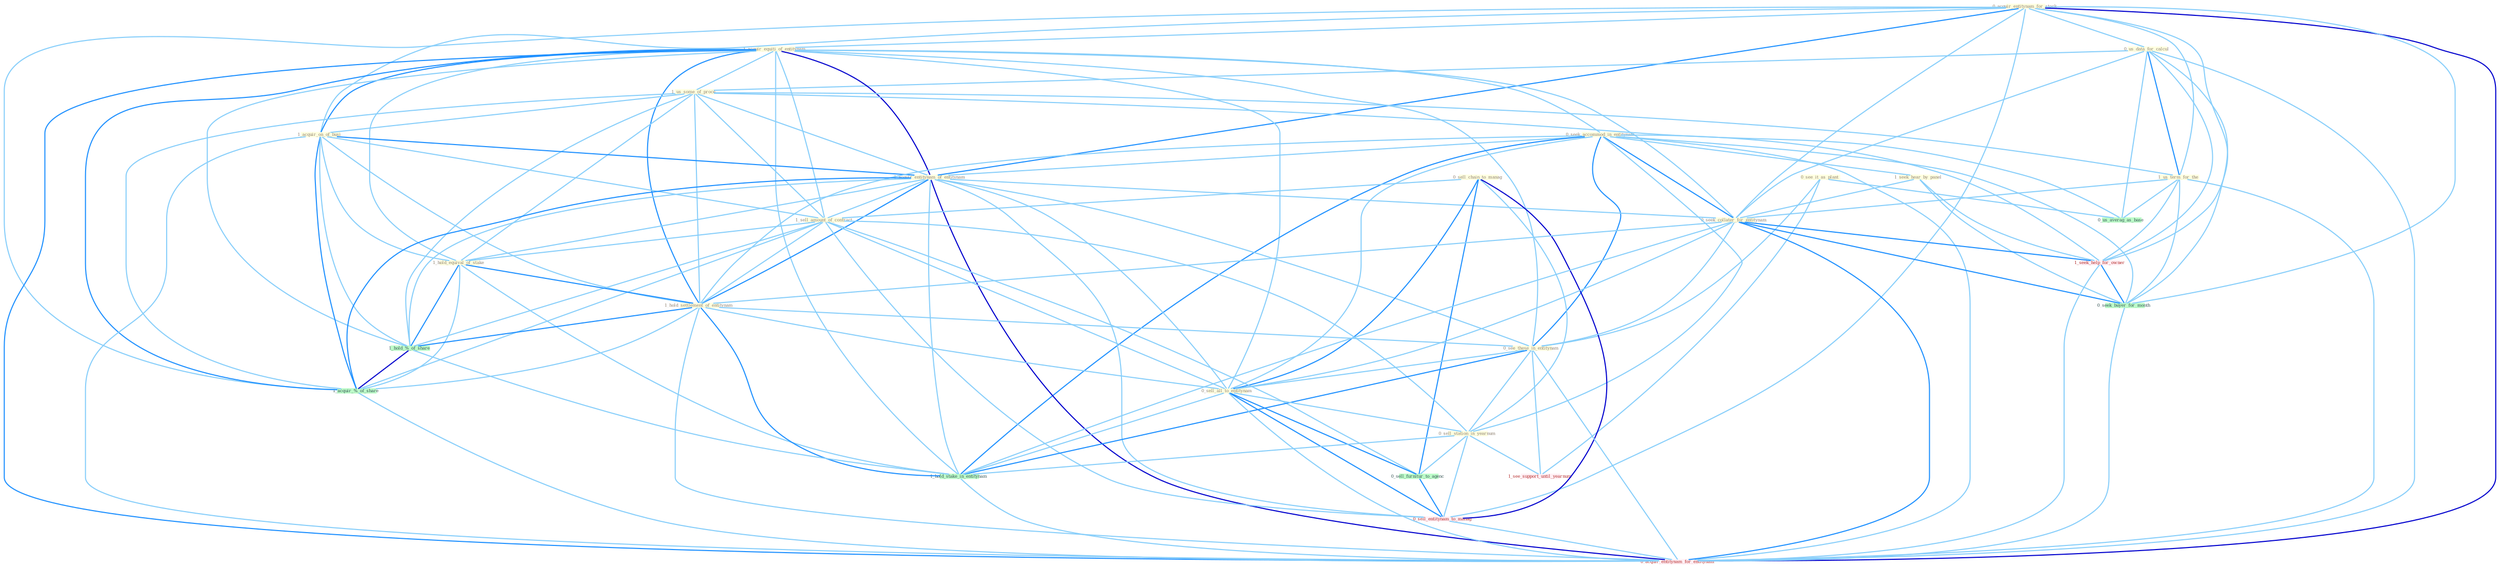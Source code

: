 Graph G{ 
    node
    [shape=polygon,style=filled,width=.5,height=.06,color="#BDFCC9",fixedsize=true,fontsize=4,
    fontcolor="#2f4f4f"];
    {node
    [color="#ffffe0", fontcolor="#8b7d6b"] "0_acquir_entitynam_for_stock " "0_us_data_for_calcul " "1_acquir_equiti_of_entitynam " "1_us_some_of_proce " "1_acquir_on_of_busi " "0_see_it_as_plant " "1_us_term_for_the " "0_seek_accommod_in_entitynam " "1_acquir_entitynam_of_entitynam " "0_sell_chain_to_manag " "1_sell_amount_of_contract " "1_seek_hear_by_panel " "1_hold_equival_of_stake " "0_seek_collater_for_entitynam " "1_hold_settlement_of_entitynam " "0_see_these_in_entitynam " "0_sell_all_to_entitynam " "0_sell_station_in_yearnum "}
{node [color="#fff0f5", fontcolor="#b22222"] "1_seek_help_for_owner " "1_see_support_until_yearnum " "0_sell_entitynam_to_manag " "0_acquir_entitynam_for_entitynam "}
edge [color="#B0E2FF"];

	"0_acquir_entitynam_for_stock " -- "0_us_data_for_calcul " [w="1", color="#87cefa" ];
	"0_acquir_entitynam_for_stock " -- "1_acquir_equiti_of_entitynam " [w="1", color="#87cefa" ];
	"0_acquir_entitynam_for_stock " -- "1_acquir_on_of_busi " [w="1", color="#87cefa" ];
	"0_acquir_entitynam_for_stock " -- "1_us_term_for_the " [w="1", color="#87cefa" ];
	"0_acquir_entitynam_for_stock " -- "1_acquir_entitynam_of_entitynam " [w="2", color="#1e90ff" , len=0.8];
	"0_acquir_entitynam_for_stock " -- "0_seek_collater_for_entitynam " [w="1", color="#87cefa" ];
	"0_acquir_entitynam_for_stock " -- "1_seek_help_for_owner " [w="1", color="#87cefa" ];
	"0_acquir_entitynam_for_stock " -- "0_seek_buyer_for_month " [w="1", color="#87cefa" ];
	"0_acquir_entitynam_for_stock " -- "1_acquir_%_of_share " [w="1", color="#87cefa" ];
	"0_acquir_entitynam_for_stock " -- "0_sell_entitynam_to_manag " [w="1", color="#87cefa" ];
	"0_acquir_entitynam_for_stock " -- "0_acquir_entitynam_for_entitynam " [w="3", color="#0000cd" , len=0.6];
	"0_us_data_for_calcul " -- "1_us_some_of_proce " [w="1", color="#87cefa" ];
	"0_us_data_for_calcul " -- "1_us_term_for_the " [w="2", color="#1e90ff" , len=0.8];
	"0_us_data_for_calcul " -- "0_seek_collater_for_entitynam " [w="1", color="#87cefa" ];
	"0_us_data_for_calcul " -- "1_seek_help_for_owner " [w="1", color="#87cefa" ];
	"0_us_data_for_calcul " -- "0_seek_buyer_for_month " [w="1", color="#87cefa" ];
	"0_us_data_for_calcul " -- "0_us_averag_as_base " [w="1", color="#87cefa" ];
	"0_us_data_for_calcul " -- "0_acquir_entitynam_for_entitynam " [w="1", color="#87cefa" ];
	"1_acquir_equiti_of_entitynam " -- "1_us_some_of_proce " [w="1", color="#87cefa" ];
	"1_acquir_equiti_of_entitynam " -- "1_acquir_on_of_busi " [w="2", color="#1e90ff" , len=0.8];
	"1_acquir_equiti_of_entitynam " -- "0_seek_accommod_in_entitynam " [w="1", color="#87cefa" ];
	"1_acquir_equiti_of_entitynam " -- "1_acquir_entitynam_of_entitynam " [w="3", color="#0000cd" , len=0.6];
	"1_acquir_equiti_of_entitynam " -- "1_sell_amount_of_contract " [w="1", color="#87cefa" ];
	"1_acquir_equiti_of_entitynam " -- "1_hold_equival_of_stake " [w="1", color="#87cefa" ];
	"1_acquir_equiti_of_entitynam " -- "0_seek_collater_for_entitynam " [w="1", color="#87cefa" ];
	"1_acquir_equiti_of_entitynam " -- "1_hold_settlement_of_entitynam " [w="2", color="#1e90ff" , len=0.8];
	"1_acquir_equiti_of_entitynam " -- "0_see_these_in_entitynam " [w="1", color="#87cefa" ];
	"1_acquir_equiti_of_entitynam " -- "0_sell_all_to_entitynam " [w="1", color="#87cefa" ];
	"1_acquir_equiti_of_entitynam " -- "1_hold_%_of_share " [w="1", color="#87cefa" ];
	"1_acquir_equiti_of_entitynam " -- "1_hold_stake_in_entitynam " [w="1", color="#87cefa" ];
	"1_acquir_equiti_of_entitynam " -- "1_acquir_%_of_share " [w="2", color="#1e90ff" , len=0.8];
	"1_acquir_equiti_of_entitynam " -- "0_acquir_entitynam_for_entitynam " [w="2", color="#1e90ff" , len=0.8];
	"1_us_some_of_proce " -- "1_acquir_on_of_busi " [w="1", color="#87cefa" ];
	"1_us_some_of_proce " -- "1_us_term_for_the " [w="1", color="#87cefa" ];
	"1_us_some_of_proce " -- "1_acquir_entitynam_of_entitynam " [w="1", color="#87cefa" ];
	"1_us_some_of_proce " -- "1_sell_amount_of_contract " [w="1", color="#87cefa" ];
	"1_us_some_of_proce " -- "1_hold_equival_of_stake " [w="1", color="#87cefa" ];
	"1_us_some_of_proce " -- "1_hold_settlement_of_entitynam " [w="1", color="#87cefa" ];
	"1_us_some_of_proce " -- "1_hold_%_of_share " [w="1", color="#87cefa" ];
	"1_us_some_of_proce " -- "1_acquir_%_of_share " [w="1", color="#87cefa" ];
	"1_us_some_of_proce " -- "0_us_averag_as_base " [w="1", color="#87cefa" ];
	"1_acquir_on_of_busi " -- "1_acquir_entitynam_of_entitynam " [w="2", color="#1e90ff" , len=0.8];
	"1_acquir_on_of_busi " -- "1_sell_amount_of_contract " [w="1", color="#87cefa" ];
	"1_acquir_on_of_busi " -- "1_hold_equival_of_stake " [w="1", color="#87cefa" ];
	"1_acquir_on_of_busi " -- "1_hold_settlement_of_entitynam " [w="1", color="#87cefa" ];
	"1_acquir_on_of_busi " -- "1_hold_%_of_share " [w="1", color="#87cefa" ];
	"1_acquir_on_of_busi " -- "1_acquir_%_of_share " [w="2", color="#1e90ff" , len=0.8];
	"1_acquir_on_of_busi " -- "0_acquir_entitynam_for_entitynam " [w="1", color="#87cefa" ];
	"0_see_it_as_plant " -- "0_see_these_in_entitynam " [w="1", color="#87cefa" ];
	"0_see_it_as_plant " -- "1_see_support_until_yearnum " [w="1", color="#87cefa" ];
	"0_see_it_as_plant " -- "0_us_averag_as_base " [w="1", color="#87cefa" ];
	"1_us_term_for_the " -- "0_seek_collater_for_entitynam " [w="1", color="#87cefa" ];
	"1_us_term_for_the " -- "1_seek_help_for_owner " [w="1", color="#87cefa" ];
	"1_us_term_for_the " -- "0_seek_buyer_for_month " [w="1", color="#87cefa" ];
	"1_us_term_for_the " -- "0_us_averag_as_base " [w="1", color="#87cefa" ];
	"1_us_term_for_the " -- "0_acquir_entitynam_for_entitynam " [w="1", color="#87cefa" ];
	"0_seek_accommod_in_entitynam " -- "1_acquir_entitynam_of_entitynam " [w="1", color="#87cefa" ];
	"0_seek_accommod_in_entitynam " -- "1_seek_hear_by_panel " [w="1", color="#87cefa" ];
	"0_seek_accommod_in_entitynam " -- "0_seek_collater_for_entitynam " [w="2", color="#1e90ff" , len=0.8];
	"0_seek_accommod_in_entitynam " -- "1_hold_settlement_of_entitynam " [w="1", color="#87cefa" ];
	"0_seek_accommod_in_entitynam " -- "0_see_these_in_entitynam " [w="2", color="#1e90ff" , len=0.8];
	"0_seek_accommod_in_entitynam " -- "0_sell_all_to_entitynam " [w="1", color="#87cefa" ];
	"0_seek_accommod_in_entitynam " -- "0_sell_station_in_yearnum " [w="1", color="#87cefa" ];
	"0_seek_accommod_in_entitynam " -- "1_hold_stake_in_entitynam " [w="2", color="#1e90ff" , len=0.8];
	"0_seek_accommod_in_entitynam " -- "1_seek_help_for_owner " [w="1", color="#87cefa" ];
	"0_seek_accommod_in_entitynam " -- "0_seek_buyer_for_month " [w="1", color="#87cefa" ];
	"0_seek_accommod_in_entitynam " -- "0_acquir_entitynam_for_entitynam " [w="1", color="#87cefa" ];
	"1_acquir_entitynam_of_entitynam " -- "1_sell_amount_of_contract " [w="1", color="#87cefa" ];
	"1_acquir_entitynam_of_entitynam " -- "1_hold_equival_of_stake " [w="1", color="#87cefa" ];
	"1_acquir_entitynam_of_entitynam " -- "0_seek_collater_for_entitynam " [w="1", color="#87cefa" ];
	"1_acquir_entitynam_of_entitynam " -- "1_hold_settlement_of_entitynam " [w="2", color="#1e90ff" , len=0.8];
	"1_acquir_entitynam_of_entitynam " -- "0_see_these_in_entitynam " [w="1", color="#87cefa" ];
	"1_acquir_entitynam_of_entitynam " -- "0_sell_all_to_entitynam " [w="1", color="#87cefa" ];
	"1_acquir_entitynam_of_entitynam " -- "1_hold_%_of_share " [w="1", color="#87cefa" ];
	"1_acquir_entitynam_of_entitynam " -- "1_hold_stake_in_entitynam " [w="1", color="#87cefa" ];
	"1_acquir_entitynam_of_entitynam " -- "1_acquir_%_of_share " [w="2", color="#1e90ff" , len=0.8];
	"1_acquir_entitynam_of_entitynam " -- "0_sell_entitynam_to_manag " [w="1", color="#87cefa" ];
	"1_acquir_entitynam_of_entitynam " -- "0_acquir_entitynam_for_entitynam " [w="3", color="#0000cd" , len=0.6];
	"0_sell_chain_to_manag " -- "1_sell_amount_of_contract " [w="1", color="#87cefa" ];
	"0_sell_chain_to_manag " -- "0_sell_all_to_entitynam " [w="2", color="#1e90ff" , len=0.8];
	"0_sell_chain_to_manag " -- "0_sell_station_in_yearnum " [w="1", color="#87cefa" ];
	"0_sell_chain_to_manag " -- "0_sell_furnitur_to_agenc " [w="2", color="#1e90ff" , len=0.8];
	"0_sell_chain_to_manag " -- "0_sell_entitynam_to_manag " [w="3", color="#0000cd" , len=0.6];
	"1_sell_amount_of_contract " -- "1_hold_equival_of_stake " [w="1", color="#87cefa" ];
	"1_sell_amount_of_contract " -- "1_hold_settlement_of_entitynam " [w="1", color="#87cefa" ];
	"1_sell_amount_of_contract " -- "0_sell_all_to_entitynam " [w="1", color="#87cefa" ];
	"1_sell_amount_of_contract " -- "0_sell_station_in_yearnum " [w="1", color="#87cefa" ];
	"1_sell_amount_of_contract " -- "1_hold_%_of_share " [w="1", color="#87cefa" ];
	"1_sell_amount_of_contract " -- "1_acquir_%_of_share " [w="1", color="#87cefa" ];
	"1_sell_amount_of_contract " -- "0_sell_furnitur_to_agenc " [w="1", color="#87cefa" ];
	"1_sell_amount_of_contract " -- "0_sell_entitynam_to_manag " [w="1", color="#87cefa" ];
	"1_seek_hear_by_panel " -- "0_seek_collater_for_entitynam " [w="1", color="#87cefa" ];
	"1_seek_hear_by_panel " -- "1_seek_help_for_owner " [w="1", color="#87cefa" ];
	"1_seek_hear_by_panel " -- "0_seek_buyer_for_month " [w="1", color="#87cefa" ];
	"1_hold_equival_of_stake " -- "1_hold_settlement_of_entitynam " [w="2", color="#1e90ff" , len=0.8];
	"1_hold_equival_of_stake " -- "1_hold_%_of_share " [w="2", color="#1e90ff" , len=0.8];
	"1_hold_equival_of_stake " -- "1_hold_stake_in_entitynam " [w="1", color="#87cefa" ];
	"1_hold_equival_of_stake " -- "1_acquir_%_of_share " [w="1", color="#87cefa" ];
	"0_seek_collater_for_entitynam " -- "1_hold_settlement_of_entitynam " [w="1", color="#87cefa" ];
	"0_seek_collater_for_entitynam " -- "0_see_these_in_entitynam " [w="1", color="#87cefa" ];
	"0_seek_collater_for_entitynam " -- "0_sell_all_to_entitynam " [w="1", color="#87cefa" ];
	"0_seek_collater_for_entitynam " -- "1_hold_stake_in_entitynam " [w="1", color="#87cefa" ];
	"0_seek_collater_for_entitynam " -- "1_seek_help_for_owner " [w="2", color="#1e90ff" , len=0.8];
	"0_seek_collater_for_entitynam " -- "0_seek_buyer_for_month " [w="2", color="#1e90ff" , len=0.8];
	"0_seek_collater_for_entitynam " -- "0_acquir_entitynam_for_entitynam " [w="2", color="#1e90ff" , len=0.8];
	"1_hold_settlement_of_entitynam " -- "0_see_these_in_entitynam " [w="1", color="#87cefa" ];
	"1_hold_settlement_of_entitynam " -- "0_sell_all_to_entitynam " [w="1", color="#87cefa" ];
	"1_hold_settlement_of_entitynam " -- "1_hold_%_of_share " [w="2", color="#1e90ff" , len=0.8];
	"1_hold_settlement_of_entitynam " -- "1_hold_stake_in_entitynam " [w="2", color="#1e90ff" , len=0.8];
	"1_hold_settlement_of_entitynam " -- "1_acquir_%_of_share " [w="1", color="#87cefa" ];
	"1_hold_settlement_of_entitynam " -- "0_acquir_entitynam_for_entitynam " [w="1", color="#87cefa" ];
	"0_see_these_in_entitynam " -- "0_sell_all_to_entitynam " [w="1", color="#87cefa" ];
	"0_see_these_in_entitynam " -- "0_sell_station_in_yearnum " [w="1", color="#87cefa" ];
	"0_see_these_in_entitynam " -- "1_hold_stake_in_entitynam " [w="2", color="#1e90ff" , len=0.8];
	"0_see_these_in_entitynam " -- "1_see_support_until_yearnum " [w="1", color="#87cefa" ];
	"0_see_these_in_entitynam " -- "0_acquir_entitynam_for_entitynam " [w="1", color="#87cefa" ];
	"0_sell_all_to_entitynam " -- "0_sell_station_in_yearnum " [w="1", color="#87cefa" ];
	"0_sell_all_to_entitynam " -- "1_hold_stake_in_entitynam " [w="1", color="#87cefa" ];
	"0_sell_all_to_entitynam " -- "0_sell_furnitur_to_agenc " [w="2", color="#1e90ff" , len=0.8];
	"0_sell_all_to_entitynam " -- "0_sell_entitynam_to_manag " [w="2", color="#1e90ff" , len=0.8];
	"0_sell_all_to_entitynam " -- "0_acquir_entitynam_for_entitynam " [w="1", color="#87cefa" ];
	"0_sell_station_in_yearnum " -- "1_hold_stake_in_entitynam " [w="1", color="#87cefa" ];
	"0_sell_station_in_yearnum " -- "1_see_support_until_yearnum " [w="1", color="#87cefa" ];
	"0_sell_station_in_yearnum " -- "0_sell_furnitur_to_agenc " [w="1", color="#87cefa" ];
	"0_sell_station_in_yearnum " -- "0_sell_entitynam_to_manag " [w="1", color="#87cefa" ];
	"1_hold_%_of_share " -- "1_hold_stake_in_entitynam " [w="1", color="#87cefa" ];
	"1_hold_%_of_share " -- "1_acquir_%_of_share " [w="3", color="#0000cd" , len=0.6];
	"1_hold_stake_in_entitynam " -- "0_acquir_entitynam_for_entitynam " [w="1", color="#87cefa" ];
	"1_seek_help_for_owner " -- "0_seek_buyer_for_month " [w="2", color="#1e90ff" , len=0.8];
	"1_seek_help_for_owner " -- "0_acquir_entitynam_for_entitynam " [w="1", color="#87cefa" ];
	"0_seek_buyer_for_month " -- "0_acquir_entitynam_for_entitynam " [w="1", color="#87cefa" ];
	"1_acquir_%_of_share " -- "0_acquir_entitynam_for_entitynam " [w="1", color="#87cefa" ];
	"0_sell_furnitur_to_agenc " -- "0_sell_entitynam_to_manag " [w="2", color="#1e90ff" , len=0.8];
	"0_sell_entitynam_to_manag " -- "0_acquir_entitynam_for_entitynam " [w="1", color="#87cefa" ];
}